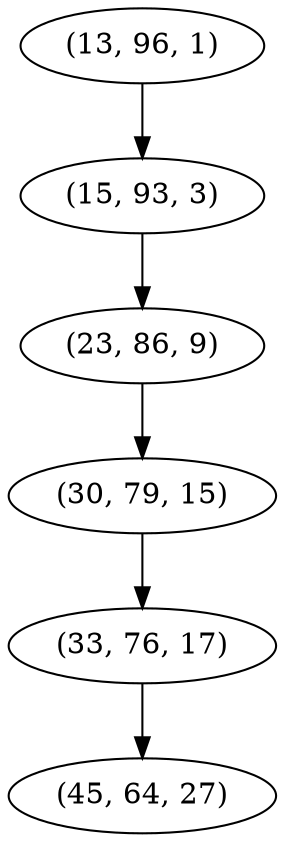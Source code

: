 digraph tree {
    "(13, 96, 1)";
    "(15, 93, 3)";
    "(23, 86, 9)";
    "(30, 79, 15)";
    "(33, 76, 17)";
    "(45, 64, 27)";
    "(13, 96, 1)" -> "(15, 93, 3)";
    "(15, 93, 3)" -> "(23, 86, 9)";
    "(23, 86, 9)" -> "(30, 79, 15)";
    "(30, 79, 15)" -> "(33, 76, 17)";
    "(33, 76, 17)" -> "(45, 64, 27)";
}
